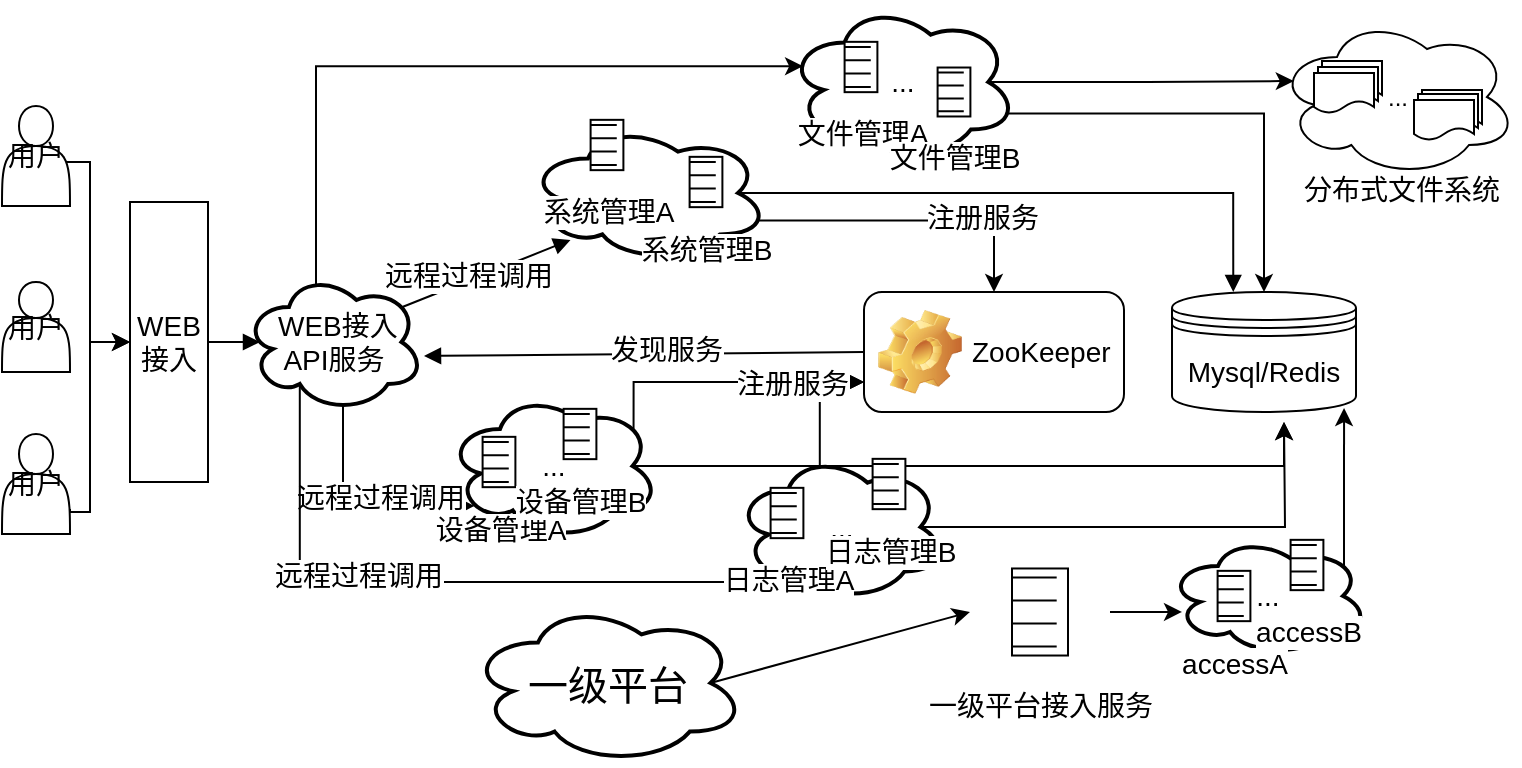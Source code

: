 <mxfile version="10.5.7" type="github"><diagram id="gdYfqTLnVevhLEQaB1-g" name="ç¬¬ 1 é¡µ"><mxGraphModel dx="1007" dy="628" grid="1" gridSize="10" guides="1" tooltips="1" connect="1" arrows="1" fold="1" page="1" pageScale="1" pageWidth="850" pageHeight="1100" math="0" shadow="0"><root><mxCell id="0"/><mxCell id="1" style="" parent="0"/><mxCell id="HIl72sXQK8lRFraErn7N-61" style="edgeStyle=orthogonalEdgeStyle;rounded=0;orthogonalLoop=1;jettySize=auto;html=1;exitX=0.4;exitY=0.1;exitDx=0;exitDy=0;exitPerimeter=0;entryX=0;entryY=0.75;entryDx=0;entryDy=0;fontSize=14;" edge="1" parent="1" source="HIl72sXQK8lRFraErn7N-43" target="w7GBtz0kjyzqOILuYE1c-69"><mxGeometry relative="1" as="geometry"/></mxCell><mxCell id="HIl72sXQK8lRFraErn7N-17" value="..." style="ellipse;shape=cloud;whiteSpace=wrap;html=1;" vertex="1" parent="1"><mxGeometry x="716.5" y="127.5" width="120" height="80" as="geometry"/></mxCell><mxCell id="kzhTqzgWOyBVwmpkPpJA-53" style="edgeStyle=orthogonalEdgeStyle;rounded=0;orthogonalLoop=1;jettySize=auto;html=1;exitX=0.9;exitY=0.5;exitDx=0;exitDy=0;exitPerimeter=0;fontSize=14;" parent="1" source="kzhTqzgWOyBVwmpkPpJA-4" target="kzhTqzgWOyBVwmpkPpJA-32" edge="1"><mxGeometry relative="1" as="geometry"><Array as="points"><mxPoint x="110" y="200"/><mxPoint x="123" y="200"/><mxPoint x="123" y="290"/></Array></mxGeometry></mxCell><mxCell id="kzhTqzgWOyBVwmpkPpJA-4" value="&lt;font style=&quot;font-size: 14px&quot;&gt;用户&lt;/font&gt;" style="shape=actor;whiteSpace=wrap;html=1;fontSize=14;" parent="1" vertex="1"><mxGeometry x="79" y="172" width="34" height="50" as="geometry"/></mxCell><mxCell id="w7GBtz0kjyzqOILuYE1c-117" style="edgeStyle=none;rounded=0;comic=0;orthogonalLoop=1;jettySize=auto;html=1;exitX=0.88;exitY=0.25;exitDx=0;exitDy=0;exitPerimeter=0;entryX=0.177;entryY=0.84;entryDx=0;entryDy=0;entryPerimeter=0;shadow=0;startArrow=none;startFill=0;endArrow=block;endFill=1;strokeColor=#000000;strokeWidth=1;fontSize=14;" parent="1" source="kzhTqzgWOyBVwmpkPpJA-11" target="w7GBtz0kjyzqOILuYE1c-12" edge="1"><mxGeometry relative="1" as="geometry"/></mxCell><mxCell id="w7GBtz0kjyzqOILuYE1c-151" value="远程过程调用" style="text;html=1;resizable=0;points=[];align=center;verticalAlign=middle;labelBackgroundColor=#ffffff;fontSize=14;" parent="w7GBtz0kjyzqOILuYE1c-117" vertex="1" connectable="0"><mxGeometry x="-0.324" y="1" relative="1" as="geometry"><mxPoint x="5" y="-4" as="offset"/></mxGeometry></mxCell><mxCell id="HIl72sXQK8lRFraErn7N-65" style="edgeStyle=orthogonalEdgeStyle;rounded=0;orthogonalLoop=1;jettySize=auto;html=1;exitX=0.4;exitY=0.1;exitDx=0;exitDy=0;exitPerimeter=0;entryX=0.07;entryY=0.4;entryDx=0;entryDy=0;entryPerimeter=0;fontSize=14;" edge="1" parent="1" source="kzhTqzgWOyBVwmpkPpJA-11" target="w7GBtz0kjyzqOILuYE1c-25"><mxGeometry relative="1" as="geometry"><Array as="points"><mxPoint x="236" y="152"/></Array></mxGeometry></mxCell><mxCell id="HIl72sXQK8lRFraErn7N-67" style="edgeStyle=orthogonalEdgeStyle;rounded=0;orthogonalLoop=1;jettySize=auto;html=1;exitX=0.55;exitY=0.95;exitDx=0;exitDy=0;exitPerimeter=0;entryX=0.13;entryY=0.77;entryDx=0;entryDy=0;entryPerimeter=0;fontSize=14;" edge="1" parent="1" source="kzhTqzgWOyBVwmpkPpJA-11" target="w7GBtz0kjyzqOILuYE1c-15"><mxGeometry relative="1" as="geometry"><mxPoint x="320" y="330" as="targetPoint"/><Array as="points"><mxPoint x="250" y="372"/></Array></mxGeometry></mxCell><mxCell id="HIl72sXQK8lRFraErn7N-72" value="&lt;span style=&quot;font-size: 14px;&quot;&gt;远程过程调用&lt;/span&gt;&lt;br style=&quot;font-size: 14px;&quot;&gt;" style="text;html=1;resizable=0;points=[];align=center;verticalAlign=middle;labelBackgroundColor=#ffffff;fontSize=14;" vertex="1" connectable="0" parent="HIl72sXQK8lRFraErn7N-67"><mxGeometry x="-0.2" y="18" relative="1" as="geometry"><mxPoint as="offset"/></mxGeometry></mxCell><mxCell id="HIl72sXQK8lRFraErn7N-71" style="edgeStyle=orthogonalEdgeStyle;rounded=0;orthogonalLoop=1;jettySize=auto;html=1;exitX=0.31;exitY=0.8;exitDx=0;exitDy=0;exitPerimeter=0;fontSize=14;" edge="1" parent="1" source="kzhTqzgWOyBVwmpkPpJA-11" target="HIl72sXQK8lRFraErn7N-44"><mxGeometry relative="1" as="geometry"><Array as="points"><mxPoint x="228" y="410"/><mxPoint x="472" y="410"/></Array></mxGeometry></mxCell><mxCell id="HIl72sXQK8lRFraErn7N-73" value="&lt;span style=&quot;font-size: 14px;&quot;&gt;远程过程调用&lt;/span&gt;" style="text;html=1;resizable=0;points=[];align=center;verticalAlign=middle;labelBackgroundColor=#ffffff;fontSize=14;" vertex="1" connectable="0" parent="HIl72sXQK8lRFraErn7N-71"><mxGeometry x="-0.466" y="29" relative="1" as="geometry"><mxPoint as="offset"/></mxGeometry></mxCell><mxCell id="kzhTqzgWOyBVwmpkPpJA-11" value="&amp;nbsp;WEB接入&lt;br style=&quot;font-size: 14px;&quot;&gt;API服务" style="ellipse;shape=cloud;strokeWidth=2;fontSize=14;whiteSpace=wrap;html=1;align=center;" parent="1" vertex="1"><mxGeometry x="200" y="255" width="90" height="70" as="geometry"/></mxCell><mxCell id="w7GBtz0kjyzqOILuYE1c-114" style="edgeStyle=none;rounded=0;comic=0;orthogonalLoop=1;jettySize=auto;html=1;exitX=1;exitY=0.5;exitDx=0;exitDy=0;shadow=0;startArrow=none;startFill=0;endArrow=block;endFill=1;strokeColor=#000000;strokeWidth=1;fontSize=14;" parent="1" source="kzhTqzgWOyBVwmpkPpJA-32" edge="1"><mxGeometry relative="1" as="geometry"><mxPoint x="208" y="290" as="targetPoint"/></mxGeometry></mxCell><mxCell id="kzhTqzgWOyBVwmpkPpJA-32" value="&lt;font style=&quot;font-size: 14px;&quot;&gt;WEB接入&lt;/font&gt;" style="rounded=0;whiteSpace=wrap;html=1;fontSize=14;" parent="1" vertex="1"><mxGeometry x="143" y="220" width="39" height="140" as="geometry"/></mxCell><mxCell id="kzhTqzgWOyBVwmpkPpJA-39" value="&lt;font style=&quot;font-size: 14px&quot;&gt;用户&lt;/font&gt;" style="shape=actor;whiteSpace=wrap;html=1;fontSize=14;" parent="1" vertex="1"><mxGeometry x="79" y="260" width="34" height="45" as="geometry"/></mxCell><mxCell id="kzhTqzgWOyBVwmpkPpJA-55" style="edgeStyle=orthogonalEdgeStyle;rounded=0;orthogonalLoop=1;jettySize=auto;html=1;exitX=1;exitY=0.75;exitDx=0;exitDy=0;entryX=0;entryY=0.5;entryDx=0;entryDy=0;fontSize=14;" parent="1" source="kzhTqzgWOyBVwmpkPpJA-40" target="kzhTqzgWOyBVwmpkPpJA-32" edge="1"><mxGeometry relative="1" as="geometry"><Array as="points"><mxPoint x="123" y="375"/><mxPoint x="123" y="290"/></Array></mxGeometry></mxCell><mxCell id="kzhTqzgWOyBVwmpkPpJA-40" value="&lt;font style=&quot;font-size: 14px&quot;&gt;用户&lt;/font&gt;" style="shape=actor;whiteSpace=wrap;html=1;fontSize=14;" parent="1" vertex="1"><mxGeometry x="79" y="336" width="34" height="50" as="geometry"/></mxCell><mxCell id="w7GBtz0kjyzqOILuYE1c-148" style="edgeStyle=orthogonalEdgeStyle;rounded=0;comic=0;orthogonalLoop=1;jettySize=auto;html=1;exitX=0.875;exitY=0.5;exitDx=0;exitDy=0;exitPerimeter=0;entryX=0.333;entryY=0;entryDx=0;entryDy=0;entryPerimeter=0;shadow=0;startArrow=none;startFill=0;endArrow=block;endFill=1;strokeColor=#000000;strokeWidth=1;fontSize=14;" parent="1" source="w7GBtz0kjyzqOILuYE1c-12" target="w7GBtz0kjyzqOILuYE1c-52" edge="1"><mxGeometry relative="1" as="geometry"/></mxCell><mxCell id="HIl72sXQK8lRFraErn7N-14" style="edgeStyle=orthogonalEdgeStyle;rounded=0;orthogonalLoop=1;jettySize=auto;html=1;exitX=0.96;exitY=0.7;exitDx=0;exitDy=0;exitPerimeter=0;fontSize=14;" edge="1" parent="1" source="w7GBtz0kjyzqOILuYE1c-12" target="w7GBtz0kjyzqOILuYE1c-69"><mxGeometry relative="1" as="geometry"/></mxCell><mxCell id="HIl72sXQK8lRFraErn7N-15" value="&lt;font style=&quot;font-size: 14px&quot;&gt;注册服务&lt;/font&gt;" style="text;html=1;resizable=0;points=[];align=center;verticalAlign=middle;labelBackgroundColor=#ffffff;fontSize=14;" vertex="1" connectable="0" parent="HIl72sXQK8lRFraErn7N-14"><mxGeometry x="0.215" y="2" relative="1" as="geometry"><mxPoint x="18" as="offset"/></mxGeometry></mxCell><mxCell id="w7GBtz0kjyzqOILuYE1c-12" value="&lt;span style=&quot;font-size: 14px;&quot;&gt;...&lt;/span&gt;" style="ellipse;shape=cloud;strokeWidth=2;fontSize=14;whiteSpace=wrap;html=1;align=center;strokeColor=#000000;" parent="1" vertex="1"><mxGeometry x="342" y="181" width="120" height="69" as="geometry"/></mxCell><mxCell id="HIl72sXQK8lRFraErn7N-59" style="edgeStyle=orthogonalEdgeStyle;rounded=0;orthogonalLoop=1;jettySize=auto;html=1;exitX=0.88;exitY=0.25;exitDx=0;exitDy=0;exitPerimeter=0;entryX=0;entryY=0.75;entryDx=0;entryDy=0;fontSize=14;" edge="1" parent="1" source="w7GBtz0kjyzqOILuYE1c-15" target="w7GBtz0kjyzqOILuYE1c-69"><mxGeometry relative="1" as="geometry"><Array as="points"><mxPoint x="395" y="310"/></Array></mxGeometry></mxCell><mxCell id="HIl72sXQK8lRFraErn7N-64" value="&lt;span style=&quot;font-size: 14px;&quot;&gt;&lt;font style=&quot;font-size: 14px&quot;&gt;注册服务&lt;/font&gt;&lt;/span&gt;" style="text;html=1;resizable=0;points=[];align=center;verticalAlign=middle;labelBackgroundColor=#ffffff;fontSize=14;" vertex="1" connectable="0" parent="HIl72sXQK8lRFraErn7N-59"><mxGeometry x="0.468" y="-1" relative="1" as="geometry"><mxPoint as="offset"/></mxGeometry></mxCell><mxCell id="HIl72sXQK8lRFraErn7N-63" style="edgeStyle=orthogonalEdgeStyle;rounded=0;orthogonalLoop=1;jettySize=auto;html=1;exitX=0.875;exitY=0.5;exitDx=0;exitDy=0;exitPerimeter=0;fontSize=14;" edge="1" parent="1" source="w7GBtz0kjyzqOILuYE1c-15"><mxGeometry relative="1" as="geometry"><mxPoint x="720" y="330" as="targetPoint"/><Array as="points"><mxPoint x="720" y="352"/></Array></mxGeometry></mxCell><mxCell id="w7GBtz0kjyzqOILuYE1c-15" value="&lt;span style=&quot;font-size: 14px;&quot;&gt;...&lt;/span&gt;" style="ellipse;shape=cloud;strokeWidth=2;fontSize=14;whiteSpace=wrap;html=1;align=center;" parent="1" vertex="1"><mxGeometry x="301.5" y="315" width="106" height="74" as="geometry"/></mxCell><mxCell id="HIl72sXQK8lRFraErn7N-54" style="rounded=0;orthogonalLoop=1;jettySize=auto;html=1;exitX=0.875;exitY=0.5;exitDx=0;exitDy=0;exitPerimeter=0;entryX=0;entryY=0.5;entryDx=0;entryDy=0;fontSize=14;" edge="1" parent="1" source="w7GBtz0kjyzqOILuYE1c-20" target="w7GBtz0kjyzqOILuYE1c-202"><mxGeometry relative="1" as="geometry"><mxPoint x="238.5" y="451" as="targetPoint"/></mxGeometry></mxCell><mxCell id="w7GBtz0kjyzqOILuYE1c-20" value="&lt;font style=&quot;font-size: 20px&quot;&gt;一级平台&lt;/font&gt;" style="ellipse;shape=cloud;strokeWidth=2;fontSize=14;whiteSpace=wrap;html=1;align=center;" parent="1" vertex="1"><mxGeometry x="312.5" y="420" width="138" height="81" as="geometry"/></mxCell><mxCell id="HIl72sXQK8lRFraErn7N-47" style="edgeStyle=orthogonalEdgeStyle;rounded=0;orthogonalLoop=1;jettySize=auto;html=1;exitX=0.96;exitY=0.7;exitDx=0;exitDy=0;exitPerimeter=0;fontSize=14;" edge="1" parent="1" source="w7GBtz0kjyzqOILuYE1c-25" target="w7GBtz0kjyzqOILuYE1c-52"><mxGeometry relative="1" as="geometry"/></mxCell><mxCell id="HIl72sXQK8lRFraErn7N-50" style="edgeStyle=orthogonalEdgeStyle;rounded=0;orthogonalLoop=1;jettySize=auto;html=1;exitX=0.875;exitY=0.5;exitDx=0;exitDy=0;exitPerimeter=0;entryX=0.07;entryY=0.4;entryDx=0;entryDy=0;entryPerimeter=0;fontSize=14;" edge="1" parent="1" source="w7GBtz0kjyzqOILuYE1c-25" target="HIl72sXQK8lRFraErn7N-17"><mxGeometry relative="1" as="geometry"/></mxCell><mxCell id="w7GBtz0kjyzqOILuYE1c-25" value="..." style="ellipse;shape=cloud;strokeWidth=2;fontSize=14;whiteSpace=wrap;html=1;align=center;" parent="1" vertex="1"><mxGeometry x="471.5" y="120.5" width="115" height="79" as="geometry"/></mxCell><mxCell id="w7GBtz0kjyzqOILuYE1c-52" value="&lt;font style=&quot;font-size: 14px&quot;&gt;Mysql/Redis&lt;/font&gt;" style="shape=datastore;whiteSpace=wrap;html=1;fontSize=14;" parent="1" vertex="1"><mxGeometry x="664" y="265" width="92" height="60" as="geometry"/></mxCell><mxCell id="w7GBtz0kjyzqOILuYE1c-115" style="edgeStyle=none;rounded=0;comic=0;orthogonalLoop=1;jettySize=auto;html=1;exitX=0;exitY=0.5;exitDx=0;exitDy=0;entryX=1;entryY=0.6;entryDx=0;entryDy=0;entryPerimeter=0;shadow=0;startArrow=none;startFill=0;endArrow=block;endFill=1;strokeColor=#000000;strokeWidth=1;fontSize=14;" parent="1" source="w7GBtz0kjyzqOILuYE1c-69" target="kzhTqzgWOyBVwmpkPpJA-11" edge="1"><mxGeometry relative="1" as="geometry"/></mxCell><mxCell id="w7GBtz0kjyzqOILuYE1c-116" value="&lt;font style=&quot;font-size: 14px&quot;&gt;发现服务&lt;/font&gt;" style="text;html=1;resizable=0;points=[];align=center;verticalAlign=middle;labelBackgroundColor=#ffffff;fontSize=14;" parent="w7GBtz0kjyzqOILuYE1c-115" vertex="1" connectable="0"><mxGeometry x="-0.1" y="-2" relative="1" as="geometry"><mxPoint as="offset"/></mxGeometry></mxCell><mxCell id="w7GBtz0kjyzqOILuYE1c-69" value="&lt;span style=&quot;font-weight: normal ; font-size: 14px&quot;&gt;&lt;font style=&quot;font-size: 14px&quot;&gt;ZooKeeper&lt;/font&gt;&lt;/span&gt;" style="label;whiteSpace=wrap;html=1;image=img/clipart/Gear_128x128.png;strokeColor=#000000;strokeWidth=1;fillColor=#FFFFFF;fontSize=14;" parent="1" vertex="1"><mxGeometry x="510" y="265" width="130" height="60" as="geometry"/></mxCell><mxCell id="w7GBtz0kjyzqOILuYE1c-74" value="&lt;font style=&quot;font-size: 14px&quot;&gt;系统管理A&lt;/font&gt;" style="shape=mxgraph.bpmn.shape;html=1;verticalLabelPosition=bottom;labelBackgroundColor=#ffffff;verticalAlign=top;align=center;perimeter=rhombusPerimeter;outlineConnect=0;symbol=conditional;strokeColor=#000000;strokeWidth=1;fillColor=#FFFFFF;fontSize=14;" parent="1" vertex="1"><mxGeometry x="361" y="173" width="41" height="37" as="geometry"/></mxCell><mxCell id="w7GBtz0kjyzqOILuYE1c-75" value="&lt;font style=&quot;font-size: 14px&quot;&gt;系统管理B&lt;/font&gt;" style="shape=mxgraph.bpmn.shape;html=1;verticalLabelPosition=bottom;labelBackgroundColor=#ffffff;verticalAlign=top;align=center;perimeter=rhombusPerimeter;outlineConnect=0;symbol=conditional;strokeColor=#000000;strokeWidth=1;fillColor=#FFFFFF;fontSize=14;" parent="1" vertex="1"><mxGeometry x="410.5" y="191.5" width="41" height="37" as="geometry"/></mxCell><mxCell id="w7GBtz0kjyzqOILuYE1c-78" value="&lt;font style=&quot;font-size: 14px&quot;&gt;设备管理A&lt;/font&gt;" style="shape=mxgraph.bpmn.shape;html=1;verticalLabelPosition=bottom;labelBackgroundColor=#ffffff;verticalAlign=top;align=center;perimeter=rhombusPerimeter;outlineConnect=0;symbol=conditional;strokeColor=#000000;strokeWidth=1;fillColor=#FFFFFF;fontSize=14;" parent="1" vertex="1"><mxGeometry x="307" y="331.5" width="41" height="37" as="geometry"/></mxCell><mxCell id="w7GBtz0kjyzqOILuYE1c-79" value="&lt;font style=&quot;font-size: 14px&quot;&gt;设备管理B&lt;/font&gt;" style="shape=mxgraph.bpmn.shape;html=1;verticalLabelPosition=bottom;labelBackgroundColor=#ffffff;verticalAlign=top;align=center;perimeter=rhombusPerimeter;outlineConnect=0;symbol=conditional;strokeColor=#000000;strokeWidth=1;fillColor=#FFFFFF;fontSize=14;" parent="1" vertex="1"><mxGeometry x="347.5" y="317.5" width="41" height="37" as="geometry"/></mxCell><mxCell id="w7GBtz0kjyzqOILuYE1c-82" value="&lt;span style=&quot;font-size: 14px&quot;&gt;文件管理A&lt;/span&gt;" style="shape=mxgraph.bpmn.shape;html=1;verticalLabelPosition=bottom;labelBackgroundColor=#ffffff;verticalAlign=top;align=center;perimeter=rhombusPerimeter;outlineConnect=0;symbol=conditional;strokeColor=#000000;strokeWidth=1;fillColor=#FFFFFF;fontSize=14;" parent="1" vertex="1"><mxGeometry x="488" y="134" width="41" height="37" as="geometry"/></mxCell><mxCell id="w7GBtz0kjyzqOILuYE1c-83" value="&lt;font style=&quot;font-size: 14px&quot;&gt;文件管理B&lt;/font&gt;" style="shape=mxgraph.bpmn.shape;html=1;verticalLabelPosition=bottom;labelBackgroundColor=#ffffff;verticalAlign=top;align=center;perimeter=rhombusPerimeter;outlineConnect=0;symbol=conditional;strokeColor=#000000;strokeWidth=1;fillColor=#FFFFFF;fontSize=14;" parent="1" vertex="1"><mxGeometry x="534.5" y="147" width="41" height="36" as="geometry"/></mxCell><mxCell id="HIl72sXQK8lRFraErn7N-52" style="edgeStyle=orthogonalEdgeStyle;rounded=0;orthogonalLoop=1;jettySize=auto;html=1;exitX=0.88;exitY=0.25;exitDx=0;exitDy=0;exitPerimeter=0;entryX=0.935;entryY=0.967;entryDx=0;entryDy=0;entryPerimeter=0;fontSize=14;" edge="1" parent="1" source="w7GBtz0kjyzqOILuYE1c-91" target="w7GBtz0kjyzqOILuYE1c-52"><mxGeometry relative="1" as="geometry"/></mxCell><mxCell id="w7GBtz0kjyzqOILuYE1c-91" value="&lt;span&gt;...&lt;/span&gt;" style="ellipse;shape=cloud;strokeWidth=2;fontSize=14;whiteSpace=wrap;html=1;align=center;" parent="1" vertex="1"><mxGeometry x="662" y="387" width="100" height="60" as="geometry"/></mxCell><mxCell id="w7GBtz0kjyzqOILuYE1c-171" value="&lt;font style=&quot;font-size: 14px&quot;&gt;accessA&lt;/font&gt;" style="shape=mxgraph.bpmn.shape;html=1;verticalLabelPosition=bottom;labelBackgroundColor=#ffffff;verticalAlign=top;align=center;perimeter=rhombusPerimeter;outlineConnect=0;symbol=conditional;strokeColor=#000000;strokeWidth=1;fillColor=#FFFFFF;fontSize=14;" parent="1" vertex="1"><mxGeometry x="674.5" y="398.5" width="41" height="37" as="geometry"/></mxCell><mxCell id="w7GBtz0kjyzqOILuYE1c-172" value="&lt;font style=&quot;font-size: 14px&quot;&gt;accessB&lt;/font&gt;" style="shape=mxgraph.bpmn.shape;html=1;verticalLabelPosition=bottom;labelBackgroundColor=#ffffff;verticalAlign=top;align=center;perimeter=rhombusPerimeter;outlineConnect=0;symbol=conditional;strokeColor=#000000;strokeWidth=1;fillColor=#FFFFFF;fontSize=14;" parent="1" vertex="1"><mxGeometry x="711" y="383" width="41" height="37" as="geometry"/></mxCell><mxCell id="HIl72sXQK8lRFraErn7N-55" style="edgeStyle=none;rounded=0;orthogonalLoop=1;jettySize=auto;html=1;exitX=1;exitY=0.5;exitDx=0;exitDy=0;entryX=0.07;entryY=0.633;entryDx=0;entryDy=0;entryPerimeter=0;fontSize=14;" edge="1" parent="1" source="w7GBtz0kjyzqOILuYE1c-202" target="w7GBtz0kjyzqOILuYE1c-91"><mxGeometry relative="1" as="geometry"/></mxCell><mxCell id="w7GBtz0kjyzqOILuYE1c-202" value="一级平台接入服务" style="shape=mxgraph.bpmn.shape;html=1;verticalLabelPosition=bottom;labelBackgroundColor=#ffffff;verticalAlign=top;align=center;perimeter=rhombusPerimeter;outlineConnect=0;symbol=conditional;strokeColor=#000000;strokeWidth=1;fillColor=#FFFFFF;fontSize=14;" parent="1" vertex="1"><mxGeometry x="563" y="393" width="70" height="64" as="geometry"/></mxCell><mxCell id="HIl72sXQK8lRFraErn7N-19" value="" style="shape=document;whiteSpace=wrap;html=1;boundedLbl=1;" vertex="1" parent="1"><mxGeometry x="739" y="149.5" width="30" height="20" as="geometry"/></mxCell><mxCell id="HIl72sXQK8lRFraErn7N-22" value="" style="shape=document;whiteSpace=wrap;html=1;boundedLbl=1;" vertex="1" parent="1"><mxGeometry x="737" y="152.5" width="30" height="20" as="geometry"/></mxCell><mxCell id="HIl72sXQK8lRFraErn7N-23" value="" style="shape=document;whiteSpace=wrap;html=1;boundedLbl=1;" vertex="1" parent="1"><mxGeometry x="735" y="155.5" width="30" height="20" as="geometry"/></mxCell><mxCell id="HIl72sXQK8lRFraErn7N-24" value="" style="shape=document;whiteSpace=wrap;html=1;boundedLbl=1;" vertex="1" parent="1"><mxGeometry x="789" y="164" width="30" height="20" as="geometry"/></mxCell><mxCell id="HIl72sXQK8lRFraErn7N-25" value="" style="shape=document;whiteSpace=wrap;html=1;boundedLbl=1;" vertex="1" parent="1"><mxGeometry x="787" y="166" width="30" height="20" as="geometry"/></mxCell><mxCell id="HIl72sXQK8lRFraErn7N-26" value="" style="shape=document;whiteSpace=wrap;html=1;boundedLbl=1;" vertex="1" parent="1"><mxGeometry x="785" y="169" width="30" height="20" as="geometry"/></mxCell><mxCell id="HIl72sXQK8lRFraErn7N-33" value="&lt;font style=&quot;font-size: 14px&quot;&gt;分布式文件系统&lt;/font&gt;" style="text;html=1;resizable=0;points=[];autosize=1;align=left;verticalAlign=top;spacingTop=-4;" vertex="1" parent="1"><mxGeometry x="728" y="203" width="110" height="20" as="geometry"/></mxCell><mxCell id="HIl72sXQK8lRFraErn7N-62" style="edgeStyle=orthogonalEdgeStyle;rounded=0;orthogonalLoop=1;jettySize=auto;html=1;exitX=0.875;exitY=0.5;exitDx=0;exitDy=0;exitPerimeter=0;fontSize=14;" edge="1" parent="1" source="HIl72sXQK8lRFraErn7N-43"><mxGeometry relative="1" as="geometry"><mxPoint x="720" y="330" as="targetPoint"/></mxGeometry></mxCell><mxCell id="HIl72sXQK8lRFraErn7N-43" value="&lt;span style=&quot;font-size: 14px;&quot;&gt;...&lt;/span&gt;" style="ellipse;shape=cloud;strokeWidth=2;fontSize=14;whiteSpace=wrap;html=1;align=center;" vertex="1" parent="1"><mxGeometry x="445.5" y="345.5" width="106" height="74" as="geometry"/></mxCell><mxCell id="HIl72sXQK8lRFraErn7N-44" value="&lt;font style=&quot;font-size: 14px&quot;&gt;日志管理A&lt;/font&gt;" style="shape=mxgraph.bpmn.shape;html=1;verticalLabelPosition=bottom;labelBackgroundColor=#ffffff;verticalAlign=top;align=center;perimeter=rhombusPerimeter;outlineConnect=0;symbol=conditional;strokeColor=#000000;strokeWidth=1;fillColor=#FFFFFF;fontSize=14;" vertex="1" parent="1"><mxGeometry x="451" y="357" width="41" height="37" as="geometry"/></mxCell><mxCell id="HIl72sXQK8lRFraErn7N-45" value="&lt;font style=&quot;font-size: 14px&quot;&gt;日志管理B&lt;/font&gt;" style="shape=mxgraph.bpmn.shape;html=1;verticalLabelPosition=bottom;labelBackgroundColor=#ffffff;verticalAlign=top;align=center;perimeter=rhombusPerimeter;outlineConnect=0;symbol=conditional;strokeColor=#000000;strokeWidth=1;fillColor=#FFFFFF;fontSize=14;" vertex="1" parent="1"><mxGeometry x="502" y="342.5" width="41" height="37" as="geometry"/></mxCell></root></mxGraphModel></diagram></mxfile>